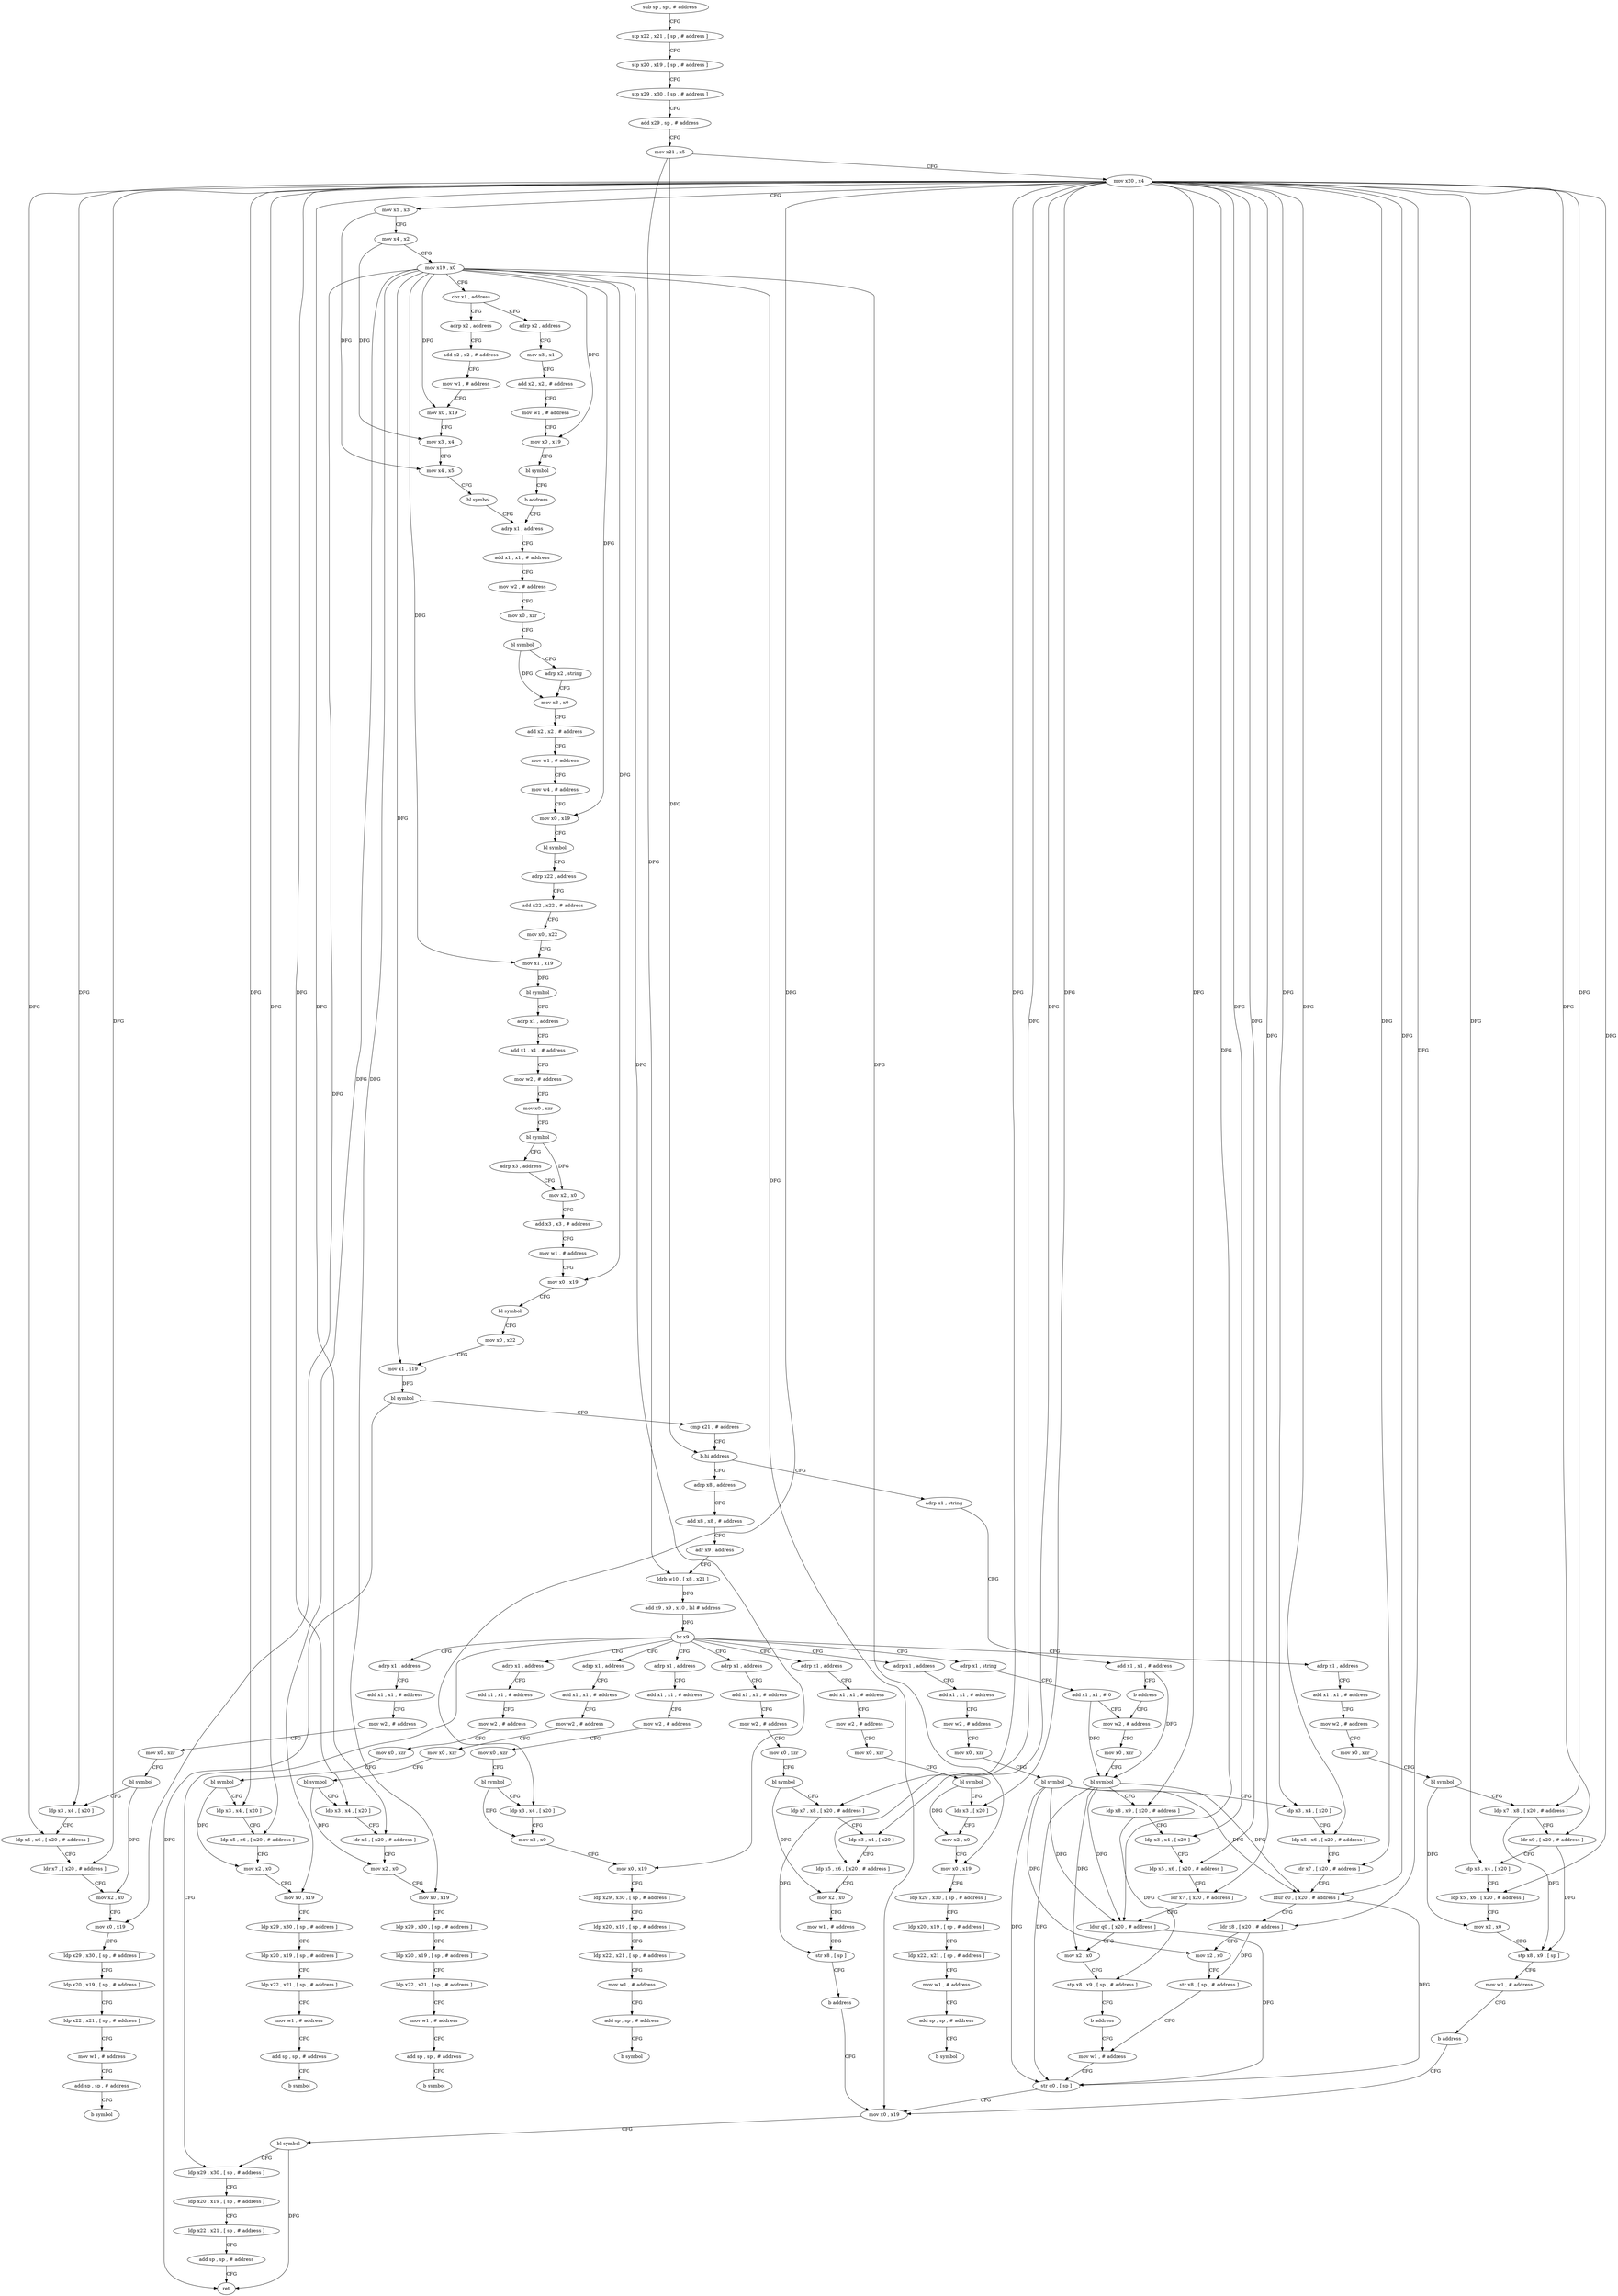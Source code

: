 digraph "func" {
"4231080" [label = "sub sp , sp , # address" ]
"4231084" [label = "stp x22 , x21 , [ sp , # address ]" ]
"4231088" [label = "stp x20 , x19 , [ sp , # address ]" ]
"4231092" [label = "stp x29 , x30 , [ sp , # address ]" ]
"4231096" [label = "add x29 , sp , # address" ]
"4231100" [label = "mov x21 , x5" ]
"4231104" [label = "mov x20 , x4" ]
"4231108" [label = "mov x5 , x3" ]
"4231112" [label = "mov x4 , x2" ]
"4231116" [label = "mov x19 , x0" ]
"4231120" [label = "cbz x1 , address" ]
"4231152" [label = "adrp x2 , address" ]
"4231124" [label = "adrp x2 , address" ]
"4231156" [label = "add x2 , x2 , # address" ]
"4231160" [label = "mov w1 , # address" ]
"4231164" [label = "mov x0 , x19" ]
"4231168" [label = "mov x3 , x4" ]
"4231172" [label = "mov x4 , x5" ]
"4231176" [label = "bl symbol" ]
"4231180" [label = "adrp x1 , address" ]
"4231128" [label = "mov x3 , x1" ]
"4231132" [label = "add x2 , x2 , # address" ]
"4231136" [label = "mov w1 , # address" ]
"4231140" [label = "mov x0 , x19" ]
"4231144" [label = "bl symbol" ]
"4231148" [label = "b address" ]
"4231392" [label = "adrp x1 , string" ]
"4231396" [label = "add x1 , x1 , # address" ]
"4231400" [label = "b address" ]
"4231752" [label = "mov w2 , # address" ]
"4231312" [label = "adrp x8 , address" ]
"4231316" [label = "add x8 , x8 , # address" ]
"4231320" [label = "adr x9 , address" ]
"4231324" [label = "ldrb w10 , [ x8 , x21 ]" ]
"4231328" [label = "add x9 , x9 , x10 , lsl # address" ]
"4231332" [label = "br x9" ]
"4231336" [label = "adrp x1 , address" ]
"4231404" [label = "adrp x1 , address" ]
"4231460" [label = "adrp x1 , address" ]
"4231520" [label = "adrp x1 , address" ]
"4231580" [label = "adrp x1 , address" ]
"4231644" [label = "adrp x1 , address" ]
"4231692" [label = "adrp x1 , address" ]
"4231744" [label = "adrp x1 , string" ]
"4231796" [label = "adrp x1 , address" ]
"4231860" [label = "ldp x29 , x30 , [ sp , # address ]" ]
"4231184" [label = "add x1 , x1 , # address" ]
"4231188" [label = "mov w2 , # address" ]
"4231192" [label = "mov x0 , xzr" ]
"4231196" [label = "bl symbol" ]
"4231200" [label = "adrp x2 , string" ]
"4231204" [label = "mov x3 , x0" ]
"4231208" [label = "add x2 , x2 , # address" ]
"4231212" [label = "mov w1 , # address" ]
"4231216" [label = "mov w4 , # address" ]
"4231220" [label = "mov x0 , x19" ]
"4231224" [label = "bl symbol" ]
"4231228" [label = "adrp x22 , address" ]
"4231232" [label = "add x22 , x22 , # address" ]
"4231236" [label = "mov x0 , x22" ]
"4231240" [label = "mov x1 , x19" ]
"4231244" [label = "bl symbol" ]
"4231248" [label = "adrp x1 , address" ]
"4231252" [label = "add x1 , x1 , # address" ]
"4231256" [label = "mov w2 , # address" ]
"4231260" [label = "mov x0 , xzr" ]
"4231264" [label = "bl symbol" ]
"4231268" [label = "adrp x3 , address" ]
"4231272" [label = "mov x2 , x0" ]
"4231276" [label = "add x3 , x3 , # address" ]
"4231280" [label = "mov w1 , # address" ]
"4231284" [label = "mov x0 , x19" ]
"4231288" [label = "bl symbol" ]
"4231292" [label = "mov x0 , x22" ]
"4231296" [label = "mov x1 , x19" ]
"4231300" [label = "bl symbol" ]
"4231304" [label = "cmp x21 , # address" ]
"4231308" [label = "b.hi address" ]
"4231756" [label = "mov x0 , xzr" ]
"4231760" [label = "bl symbol" ]
"4231764" [label = "ldp x8 , x9 , [ x20 , # address ]" ]
"4231768" [label = "ldp x3 , x4 , [ x20 ]" ]
"4231772" [label = "ldp x5 , x6 , [ x20 , # address ]" ]
"4231776" [label = "ldr x7 , [ x20 , # address ]" ]
"4231780" [label = "ldur q0 , [ x20 , # address ]" ]
"4231784" [label = "mov x2 , x0" ]
"4231788" [label = "stp x8 , x9 , [ sp , # address ]" ]
"4231792" [label = "b address" ]
"4231844" [label = "mov w1 , # address" ]
"4231340" [label = "add x1 , x1 , # address" ]
"4231344" [label = "mov w2 , # address" ]
"4231348" [label = "mov x0 , xzr" ]
"4231352" [label = "bl symbol" ]
"4231356" [label = "ldr x3 , [ x20 ]" ]
"4231360" [label = "mov x2 , x0" ]
"4231364" [label = "mov x0 , x19" ]
"4231368" [label = "ldp x29 , x30 , [ sp , # address ]" ]
"4231372" [label = "ldp x20 , x19 , [ sp , # address ]" ]
"4231376" [label = "ldp x22 , x21 , [ sp , # address ]" ]
"4231380" [label = "mov w1 , # address" ]
"4231384" [label = "add sp , sp , # address" ]
"4231388" [label = "b symbol" ]
"4231408" [label = "add x1 , x1 , # address" ]
"4231412" [label = "mov w2 , # address" ]
"4231416" [label = "mov x0 , xzr" ]
"4231420" [label = "bl symbol" ]
"4231424" [label = "ldp x3 , x4 , [ x20 ]" ]
"4231428" [label = "mov x2 , x0" ]
"4231432" [label = "mov x0 , x19" ]
"4231436" [label = "ldp x29 , x30 , [ sp , # address ]" ]
"4231440" [label = "ldp x20 , x19 , [ sp , # address ]" ]
"4231444" [label = "ldp x22 , x21 , [ sp , # address ]" ]
"4231448" [label = "mov w1 , # address" ]
"4231452" [label = "add sp , sp , # address" ]
"4231456" [label = "b symbol" ]
"4231464" [label = "add x1 , x1 , # address" ]
"4231468" [label = "mov w2 , # address" ]
"4231472" [label = "mov x0 , xzr" ]
"4231476" [label = "bl symbol" ]
"4231480" [label = "ldp x3 , x4 , [ x20 ]" ]
"4231484" [label = "ldr x5 , [ x20 , # address ]" ]
"4231488" [label = "mov x2 , x0" ]
"4231492" [label = "mov x0 , x19" ]
"4231496" [label = "ldp x29 , x30 , [ sp , # address ]" ]
"4231500" [label = "ldp x20 , x19 , [ sp , # address ]" ]
"4231504" [label = "ldp x22 , x21 , [ sp , # address ]" ]
"4231508" [label = "mov w1 , # address" ]
"4231512" [label = "add sp , sp , # address" ]
"4231516" [label = "b symbol" ]
"4231524" [label = "add x1 , x1 , # address" ]
"4231528" [label = "mov w2 , # address" ]
"4231532" [label = "mov x0 , xzr" ]
"4231536" [label = "bl symbol" ]
"4231540" [label = "ldp x3 , x4 , [ x20 ]" ]
"4231544" [label = "ldp x5 , x6 , [ x20 , # address ]" ]
"4231548" [label = "mov x2 , x0" ]
"4231552" [label = "mov x0 , x19" ]
"4231556" [label = "ldp x29 , x30 , [ sp , # address ]" ]
"4231560" [label = "ldp x20 , x19 , [ sp , # address ]" ]
"4231564" [label = "ldp x22 , x21 , [ sp , # address ]" ]
"4231568" [label = "mov w1 , # address" ]
"4231572" [label = "add sp , sp , # address" ]
"4231576" [label = "b symbol" ]
"4231584" [label = "add x1 , x1 , # address" ]
"4231588" [label = "mov w2 , # address" ]
"4231592" [label = "mov x0 , xzr" ]
"4231596" [label = "bl symbol" ]
"4231600" [label = "ldp x3 , x4 , [ x20 ]" ]
"4231604" [label = "ldp x5 , x6 , [ x20 , # address ]" ]
"4231608" [label = "ldr x7 , [ x20 , # address ]" ]
"4231612" [label = "mov x2 , x0" ]
"4231616" [label = "mov x0 , x19" ]
"4231620" [label = "ldp x29 , x30 , [ sp , # address ]" ]
"4231624" [label = "ldp x20 , x19 , [ sp , # address ]" ]
"4231628" [label = "ldp x22 , x21 , [ sp , # address ]" ]
"4231632" [label = "mov w1 , # address" ]
"4231636" [label = "add sp , sp , # address" ]
"4231640" [label = "b symbol" ]
"4231648" [label = "add x1 , x1 , # address" ]
"4231652" [label = "mov w2 , # address" ]
"4231656" [label = "mov x0 , xzr" ]
"4231660" [label = "bl symbol" ]
"4231664" [label = "ldp x7 , x8 , [ x20 , # address ]" ]
"4231668" [label = "ldp x3 , x4 , [ x20 ]" ]
"4231672" [label = "ldp x5 , x6 , [ x20 , # address ]" ]
"4231676" [label = "mov x2 , x0" ]
"4231680" [label = "mov w1 , # address" ]
"4231684" [label = "str x8 , [ sp ]" ]
"4231688" [label = "b address" ]
"4231852" [label = "mov x0 , x19" ]
"4231696" [label = "add x1 , x1 , # address" ]
"4231700" [label = "mov w2 , # address" ]
"4231704" [label = "mov x0 , xzr" ]
"4231708" [label = "bl symbol" ]
"4231712" [label = "ldp x7 , x8 , [ x20 , # address ]" ]
"4231716" [label = "ldr x9 , [ x20 , # address ]" ]
"4231720" [label = "ldp x3 , x4 , [ x20 ]" ]
"4231724" [label = "ldp x5 , x6 , [ x20 , # address ]" ]
"4231728" [label = "mov x2 , x0" ]
"4231732" [label = "stp x8 , x9 , [ sp ]" ]
"4231736" [label = "mov w1 , # address" ]
"4231740" [label = "b address" ]
"4231748" [label = "add x1 , x1 , # 0" ]
"4231800" [label = "add x1 , x1 , # address" ]
"4231804" [label = "mov w2 , # address" ]
"4231808" [label = "mov x0 , xzr" ]
"4231812" [label = "bl symbol" ]
"4231816" [label = "ldp x3 , x4 , [ x20 ]" ]
"4231820" [label = "ldp x5 , x6 , [ x20 , # address ]" ]
"4231824" [label = "ldr x7 , [ x20 , # address ]" ]
"4231828" [label = "ldur q0 , [ x20 , # address ]" ]
"4231832" [label = "ldr x8 , [ x20 , # address ]" ]
"4231836" [label = "mov x2 , x0" ]
"4231840" [label = "str x8 , [ sp , # address ]" ]
"4231864" [label = "ldp x20 , x19 , [ sp , # address ]" ]
"4231868" [label = "ldp x22 , x21 , [ sp , # address ]" ]
"4231872" [label = "add sp , sp , # address" ]
"4231876" [label = "ret" ]
"4231848" [label = "str q0 , [ sp ]" ]
"4231856" [label = "bl symbol" ]
"4231080" -> "4231084" [ label = "CFG" ]
"4231084" -> "4231088" [ label = "CFG" ]
"4231088" -> "4231092" [ label = "CFG" ]
"4231092" -> "4231096" [ label = "CFG" ]
"4231096" -> "4231100" [ label = "CFG" ]
"4231100" -> "4231104" [ label = "CFG" ]
"4231100" -> "4231308" [ label = "DFG" ]
"4231100" -> "4231324" [ label = "DFG" ]
"4231104" -> "4231108" [ label = "CFG" ]
"4231104" -> "4231764" [ label = "DFG" ]
"4231104" -> "4231768" [ label = "DFG" ]
"4231104" -> "4231772" [ label = "DFG" ]
"4231104" -> "4231776" [ label = "DFG" ]
"4231104" -> "4231780" [ label = "DFG" ]
"4231104" -> "4231356" [ label = "DFG" ]
"4231104" -> "4231424" [ label = "DFG" ]
"4231104" -> "4231480" [ label = "DFG" ]
"4231104" -> "4231484" [ label = "DFG" ]
"4231104" -> "4231540" [ label = "DFG" ]
"4231104" -> "4231544" [ label = "DFG" ]
"4231104" -> "4231600" [ label = "DFG" ]
"4231104" -> "4231604" [ label = "DFG" ]
"4231104" -> "4231608" [ label = "DFG" ]
"4231104" -> "4231664" [ label = "DFG" ]
"4231104" -> "4231668" [ label = "DFG" ]
"4231104" -> "4231672" [ label = "DFG" ]
"4231104" -> "4231712" [ label = "DFG" ]
"4231104" -> "4231716" [ label = "DFG" ]
"4231104" -> "4231720" [ label = "DFG" ]
"4231104" -> "4231724" [ label = "DFG" ]
"4231104" -> "4231816" [ label = "DFG" ]
"4231104" -> "4231820" [ label = "DFG" ]
"4231104" -> "4231824" [ label = "DFG" ]
"4231104" -> "4231828" [ label = "DFG" ]
"4231104" -> "4231832" [ label = "DFG" ]
"4231108" -> "4231112" [ label = "CFG" ]
"4231108" -> "4231172" [ label = "DFG" ]
"4231112" -> "4231116" [ label = "CFG" ]
"4231112" -> "4231168" [ label = "DFG" ]
"4231116" -> "4231120" [ label = "CFG" ]
"4231116" -> "4231164" [ label = "DFG" ]
"4231116" -> "4231140" [ label = "DFG" ]
"4231116" -> "4231220" [ label = "DFG" ]
"4231116" -> "4231240" [ label = "DFG" ]
"4231116" -> "4231284" [ label = "DFG" ]
"4231116" -> "4231296" [ label = "DFG" ]
"4231116" -> "4231364" [ label = "DFG" ]
"4231116" -> "4231432" [ label = "DFG" ]
"4231116" -> "4231492" [ label = "DFG" ]
"4231116" -> "4231552" [ label = "DFG" ]
"4231116" -> "4231616" [ label = "DFG" ]
"4231116" -> "4231852" [ label = "DFG" ]
"4231120" -> "4231152" [ label = "CFG" ]
"4231120" -> "4231124" [ label = "CFG" ]
"4231152" -> "4231156" [ label = "CFG" ]
"4231124" -> "4231128" [ label = "CFG" ]
"4231156" -> "4231160" [ label = "CFG" ]
"4231160" -> "4231164" [ label = "CFG" ]
"4231164" -> "4231168" [ label = "CFG" ]
"4231168" -> "4231172" [ label = "CFG" ]
"4231172" -> "4231176" [ label = "CFG" ]
"4231176" -> "4231180" [ label = "CFG" ]
"4231180" -> "4231184" [ label = "CFG" ]
"4231128" -> "4231132" [ label = "CFG" ]
"4231132" -> "4231136" [ label = "CFG" ]
"4231136" -> "4231140" [ label = "CFG" ]
"4231140" -> "4231144" [ label = "CFG" ]
"4231144" -> "4231148" [ label = "CFG" ]
"4231148" -> "4231180" [ label = "CFG" ]
"4231392" -> "4231396" [ label = "CFG" ]
"4231396" -> "4231400" [ label = "CFG" ]
"4231396" -> "4231760" [ label = "DFG" ]
"4231400" -> "4231752" [ label = "CFG" ]
"4231752" -> "4231756" [ label = "CFG" ]
"4231312" -> "4231316" [ label = "CFG" ]
"4231316" -> "4231320" [ label = "CFG" ]
"4231320" -> "4231324" [ label = "CFG" ]
"4231324" -> "4231328" [ label = "DFG" ]
"4231328" -> "4231332" [ label = "DFG" ]
"4231332" -> "4231336" [ label = "CFG" ]
"4231332" -> "4231404" [ label = "CFG" ]
"4231332" -> "4231460" [ label = "CFG" ]
"4231332" -> "4231520" [ label = "CFG" ]
"4231332" -> "4231580" [ label = "CFG" ]
"4231332" -> "4231644" [ label = "CFG" ]
"4231332" -> "4231692" [ label = "CFG" ]
"4231332" -> "4231744" [ label = "CFG" ]
"4231332" -> "4231796" [ label = "CFG" ]
"4231332" -> "4231860" [ label = "CFG" ]
"4231336" -> "4231340" [ label = "CFG" ]
"4231404" -> "4231408" [ label = "CFG" ]
"4231460" -> "4231464" [ label = "CFG" ]
"4231520" -> "4231524" [ label = "CFG" ]
"4231580" -> "4231584" [ label = "CFG" ]
"4231644" -> "4231648" [ label = "CFG" ]
"4231692" -> "4231696" [ label = "CFG" ]
"4231744" -> "4231748" [ label = "CFG" ]
"4231796" -> "4231800" [ label = "CFG" ]
"4231860" -> "4231864" [ label = "CFG" ]
"4231184" -> "4231188" [ label = "CFG" ]
"4231188" -> "4231192" [ label = "CFG" ]
"4231192" -> "4231196" [ label = "CFG" ]
"4231196" -> "4231200" [ label = "CFG" ]
"4231196" -> "4231204" [ label = "DFG" ]
"4231200" -> "4231204" [ label = "CFG" ]
"4231204" -> "4231208" [ label = "CFG" ]
"4231208" -> "4231212" [ label = "CFG" ]
"4231212" -> "4231216" [ label = "CFG" ]
"4231216" -> "4231220" [ label = "CFG" ]
"4231220" -> "4231224" [ label = "CFG" ]
"4231224" -> "4231228" [ label = "CFG" ]
"4231228" -> "4231232" [ label = "CFG" ]
"4231232" -> "4231236" [ label = "CFG" ]
"4231236" -> "4231240" [ label = "CFG" ]
"4231240" -> "4231244" [ label = "DFG" ]
"4231244" -> "4231248" [ label = "CFG" ]
"4231248" -> "4231252" [ label = "CFG" ]
"4231252" -> "4231256" [ label = "CFG" ]
"4231256" -> "4231260" [ label = "CFG" ]
"4231260" -> "4231264" [ label = "CFG" ]
"4231264" -> "4231268" [ label = "CFG" ]
"4231264" -> "4231272" [ label = "DFG" ]
"4231268" -> "4231272" [ label = "CFG" ]
"4231272" -> "4231276" [ label = "CFG" ]
"4231276" -> "4231280" [ label = "CFG" ]
"4231280" -> "4231284" [ label = "CFG" ]
"4231284" -> "4231288" [ label = "CFG" ]
"4231288" -> "4231292" [ label = "CFG" ]
"4231292" -> "4231296" [ label = "CFG" ]
"4231296" -> "4231300" [ label = "DFG" ]
"4231300" -> "4231304" [ label = "CFG" ]
"4231300" -> "4231876" [ label = "DFG" ]
"4231304" -> "4231308" [ label = "CFG" ]
"4231308" -> "4231392" [ label = "CFG" ]
"4231308" -> "4231312" [ label = "CFG" ]
"4231756" -> "4231760" [ label = "CFG" ]
"4231760" -> "4231764" [ label = "CFG" ]
"4231760" -> "4231784" [ label = "DFG" ]
"4231760" -> "4231780" [ label = "DFG" ]
"4231760" -> "4231828" [ label = "DFG" ]
"4231760" -> "4231848" [ label = "DFG" ]
"4231764" -> "4231768" [ label = "CFG" ]
"4231764" -> "4231788" [ label = "DFG" ]
"4231768" -> "4231772" [ label = "CFG" ]
"4231772" -> "4231776" [ label = "CFG" ]
"4231776" -> "4231780" [ label = "CFG" ]
"4231780" -> "4231784" [ label = "CFG" ]
"4231780" -> "4231848" [ label = "DFG" ]
"4231784" -> "4231788" [ label = "CFG" ]
"4231788" -> "4231792" [ label = "CFG" ]
"4231792" -> "4231844" [ label = "CFG" ]
"4231844" -> "4231848" [ label = "CFG" ]
"4231340" -> "4231344" [ label = "CFG" ]
"4231344" -> "4231348" [ label = "CFG" ]
"4231348" -> "4231352" [ label = "CFG" ]
"4231352" -> "4231356" [ label = "CFG" ]
"4231352" -> "4231360" [ label = "DFG" ]
"4231356" -> "4231360" [ label = "CFG" ]
"4231360" -> "4231364" [ label = "CFG" ]
"4231364" -> "4231368" [ label = "CFG" ]
"4231368" -> "4231372" [ label = "CFG" ]
"4231372" -> "4231376" [ label = "CFG" ]
"4231376" -> "4231380" [ label = "CFG" ]
"4231380" -> "4231384" [ label = "CFG" ]
"4231384" -> "4231388" [ label = "CFG" ]
"4231408" -> "4231412" [ label = "CFG" ]
"4231412" -> "4231416" [ label = "CFG" ]
"4231416" -> "4231420" [ label = "CFG" ]
"4231420" -> "4231424" [ label = "CFG" ]
"4231420" -> "4231428" [ label = "DFG" ]
"4231424" -> "4231428" [ label = "CFG" ]
"4231428" -> "4231432" [ label = "CFG" ]
"4231432" -> "4231436" [ label = "CFG" ]
"4231436" -> "4231440" [ label = "CFG" ]
"4231440" -> "4231444" [ label = "CFG" ]
"4231444" -> "4231448" [ label = "CFG" ]
"4231448" -> "4231452" [ label = "CFG" ]
"4231452" -> "4231456" [ label = "CFG" ]
"4231464" -> "4231468" [ label = "CFG" ]
"4231468" -> "4231472" [ label = "CFG" ]
"4231472" -> "4231476" [ label = "CFG" ]
"4231476" -> "4231480" [ label = "CFG" ]
"4231476" -> "4231488" [ label = "DFG" ]
"4231480" -> "4231484" [ label = "CFG" ]
"4231484" -> "4231488" [ label = "CFG" ]
"4231488" -> "4231492" [ label = "CFG" ]
"4231492" -> "4231496" [ label = "CFG" ]
"4231496" -> "4231500" [ label = "CFG" ]
"4231500" -> "4231504" [ label = "CFG" ]
"4231504" -> "4231508" [ label = "CFG" ]
"4231508" -> "4231512" [ label = "CFG" ]
"4231512" -> "4231516" [ label = "CFG" ]
"4231524" -> "4231528" [ label = "CFG" ]
"4231528" -> "4231532" [ label = "CFG" ]
"4231532" -> "4231536" [ label = "CFG" ]
"4231536" -> "4231540" [ label = "CFG" ]
"4231536" -> "4231548" [ label = "DFG" ]
"4231540" -> "4231544" [ label = "CFG" ]
"4231544" -> "4231548" [ label = "CFG" ]
"4231548" -> "4231552" [ label = "CFG" ]
"4231552" -> "4231556" [ label = "CFG" ]
"4231556" -> "4231560" [ label = "CFG" ]
"4231560" -> "4231564" [ label = "CFG" ]
"4231564" -> "4231568" [ label = "CFG" ]
"4231568" -> "4231572" [ label = "CFG" ]
"4231572" -> "4231576" [ label = "CFG" ]
"4231584" -> "4231588" [ label = "CFG" ]
"4231588" -> "4231592" [ label = "CFG" ]
"4231592" -> "4231596" [ label = "CFG" ]
"4231596" -> "4231600" [ label = "CFG" ]
"4231596" -> "4231612" [ label = "DFG" ]
"4231600" -> "4231604" [ label = "CFG" ]
"4231604" -> "4231608" [ label = "CFG" ]
"4231608" -> "4231612" [ label = "CFG" ]
"4231612" -> "4231616" [ label = "CFG" ]
"4231616" -> "4231620" [ label = "CFG" ]
"4231620" -> "4231624" [ label = "CFG" ]
"4231624" -> "4231628" [ label = "CFG" ]
"4231628" -> "4231632" [ label = "CFG" ]
"4231632" -> "4231636" [ label = "CFG" ]
"4231636" -> "4231640" [ label = "CFG" ]
"4231648" -> "4231652" [ label = "CFG" ]
"4231652" -> "4231656" [ label = "CFG" ]
"4231656" -> "4231660" [ label = "CFG" ]
"4231660" -> "4231664" [ label = "CFG" ]
"4231660" -> "4231676" [ label = "DFG" ]
"4231664" -> "4231668" [ label = "CFG" ]
"4231664" -> "4231684" [ label = "DFG" ]
"4231668" -> "4231672" [ label = "CFG" ]
"4231672" -> "4231676" [ label = "CFG" ]
"4231676" -> "4231680" [ label = "CFG" ]
"4231680" -> "4231684" [ label = "CFG" ]
"4231684" -> "4231688" [ label = "CFG" ]
"4231688" -> "4231852" [ label = "CFG" ]
"4231852" -> "4231856" [ label = "CFG" ]
"4231696" -> "4231700" [ label = "CFG" ]
"4231700" -> "4231704" [ label = "CFG" ]
"4231704" -> "4231708" [ label = "CFG" ]
"4231708" -> "4231712" [ label = "CFG" ]
"4231708" -> "4231728" [ label = "DFG" ]
"4231712" -> "4231716" [ label = "CFG" ]
"4231712" -> "4231732" [ label = "DFG" ]
"4231716" -> "4231720" [ label = "CFG" ]
"4231716" -> "4231732" [ label = "DFG" ]
"4231720" -> "4231724" [ label = "CFG" ]
"4231724" -> "4231728" [ label = "CFG" ]
"4231728" -> "4231732" [ label = "CFG" ]
"4231732" -> "4231736" [ label = "CFG" ]
"4231736" -> "4231740" [ label = "CFG" ]
"4231740" -> "4231852" [ label = "CFG" ]
"4231748" -> "4231752" [ label = "CFG" ]
"4231748" -> "4231760" [ label = "DFG" ]
"4231800" -> "4231804" [ label = "CFG" ]
"4231804" -> "4231808" [ label = "CFG" ]
"4231808" -> "4231812" [ label = "CFG" ]
"4231812" -> "4231816" [ label = "CFG" ]
"4231812" -> "4231836" [ label = "DFG" ]
"4231812" -> "4231780" [ label = "DFG" ]
"4231812" -> "4231828" [ label = "DFG" ]
"4231812" -> "4231848" [ label = "DFG" ]
"4231816" -> "4231820" [ label = "CFG" ]
"4231820" -> "4231824" [ label = "CFG" ]
"4231824" -> "4231828" [ label = "CFG" ]
"4231828" -> "4231832" [ label = "CFG" ]
"4231828" -> "4231848" [ label = "DFG" ]
"4231832" -> "4231836" [ label = "CFG" ]
"4231832" -> "4231840" [ label = "DFG" ]
"4231836" -> "4231840" [ label = "CFG" ]
"4231840" -> "4231844" [ label = "CFG" ]
"4231864" -> "4231868" [ label = "CFG" ]
"4231868" -> "4231872" [ label = "CFG" ]
"4231872" -> "4231876" [ label = "CFG" ]
"4231848" -> "4231852" [ label = "CFG" ]
"4231856" -> "4231860" [ label = "CFG" ]
"4231856" -> "4231876" [ label = "DFG" ]
}
